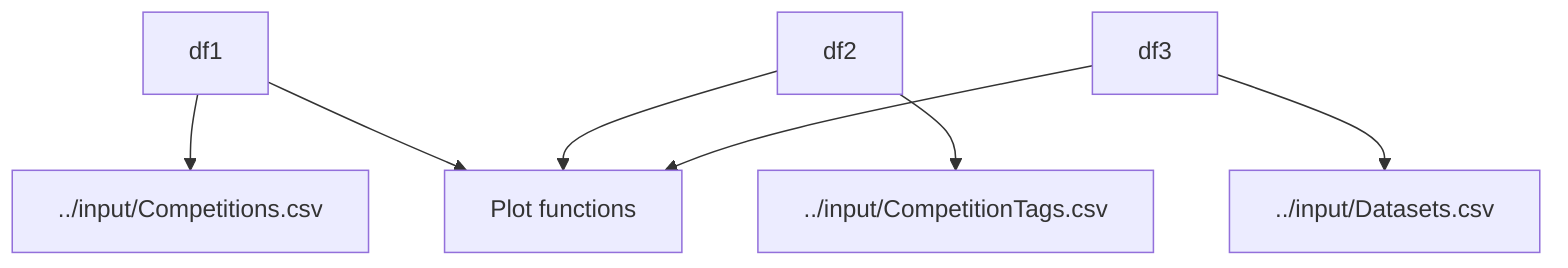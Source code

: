 flowchart TD
    CompetitionsCSV["../input/Competitions.csv"]
    CompetitionTagsCSV["../input/CompetitionTags.csv"]
    DatasetsCSV["../input/Datasets.csv"]
    df1["df1"] --> CompetitionsCSV
    df2["df2"] --> CompetitionTagsCSV
    df3["df3"] --> DatasetsCSV
    df1 --> plotFunctions["Plot functions"]
    df2 --> plotFunctions
    df3 --> plotFunctions